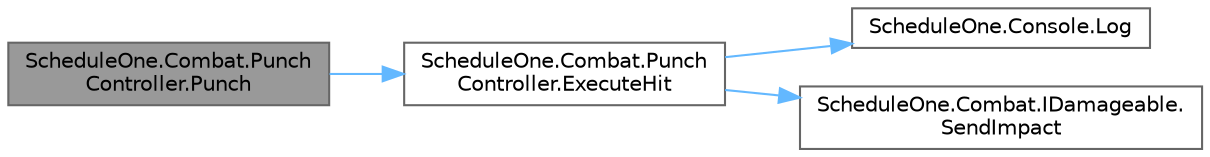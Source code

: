 digraph "ScheduleOne.Combat.PunchController.Punch"
{
 // LATEX_PDF_SIZE
  bgcolor="transparent";
  edge [fontname=Helvetica,fontsize=10,labelfontname=Helvetica,labelfontsize=10];
  node [fontname=Helvetica,fontsize=10,shape=box,height=0.2,width=0.4];
  rankdir="LR";
  Node1 [id="Node000001",label="ScheduleOne.Combat.Punch\lController.Punch",height=0.2,width=0.4,color="gray40", fillcolor="grey60", style="filled", fontcolor="black",tooltip=" "];
  Node1 -> Node2 [id="edge1_Node000001_Node000002",color="steelblue1",style="solid",tooltip=" "];
  Node2 [id="Node000002",label="ScheduleOne.Combat.Punch\lController.ExecuteHit",height=0.2,width=0.4,color="grey40", fillcolor="white", style="filled",URL="$class_schedule_one_1_1_combat_1_1_punch_controller.html#a46214c19ca78a228ea71c4b3db350431",tooltip=" "];
  Node2 -> Node3 [id="edge2_Node000002_Node000003",color="steelblue1",style="solid",tooltip=" "];
  Node3 [id="Node000003",label="ScheduleOne.Console.Log",height=0.2,width=0.4,color="grey40", fillcolor="white", style="filled",URL="$class_schedule_one_1_1_console.html#afb218907244d12f7d08b1c1831fa1f8c",tooltip=" "];
  Node2 -> Node4 [id="edge3_Node000002_Node000004",color="steelblue1",style="solid",tooltip=" "];
  Node4 [id="Node000004",label="ScheduleOne.Combat.IDamageable.\lSendImpact",height=0.2,width=0.4,color="grey40", fillcolor="white", style="filled",URL="$interface_schedule_one_1_1_combat_1_1_i_damageable.html#a2db6191e5aedf962bf16c0066bd64d55",tooltip=" "];
}
